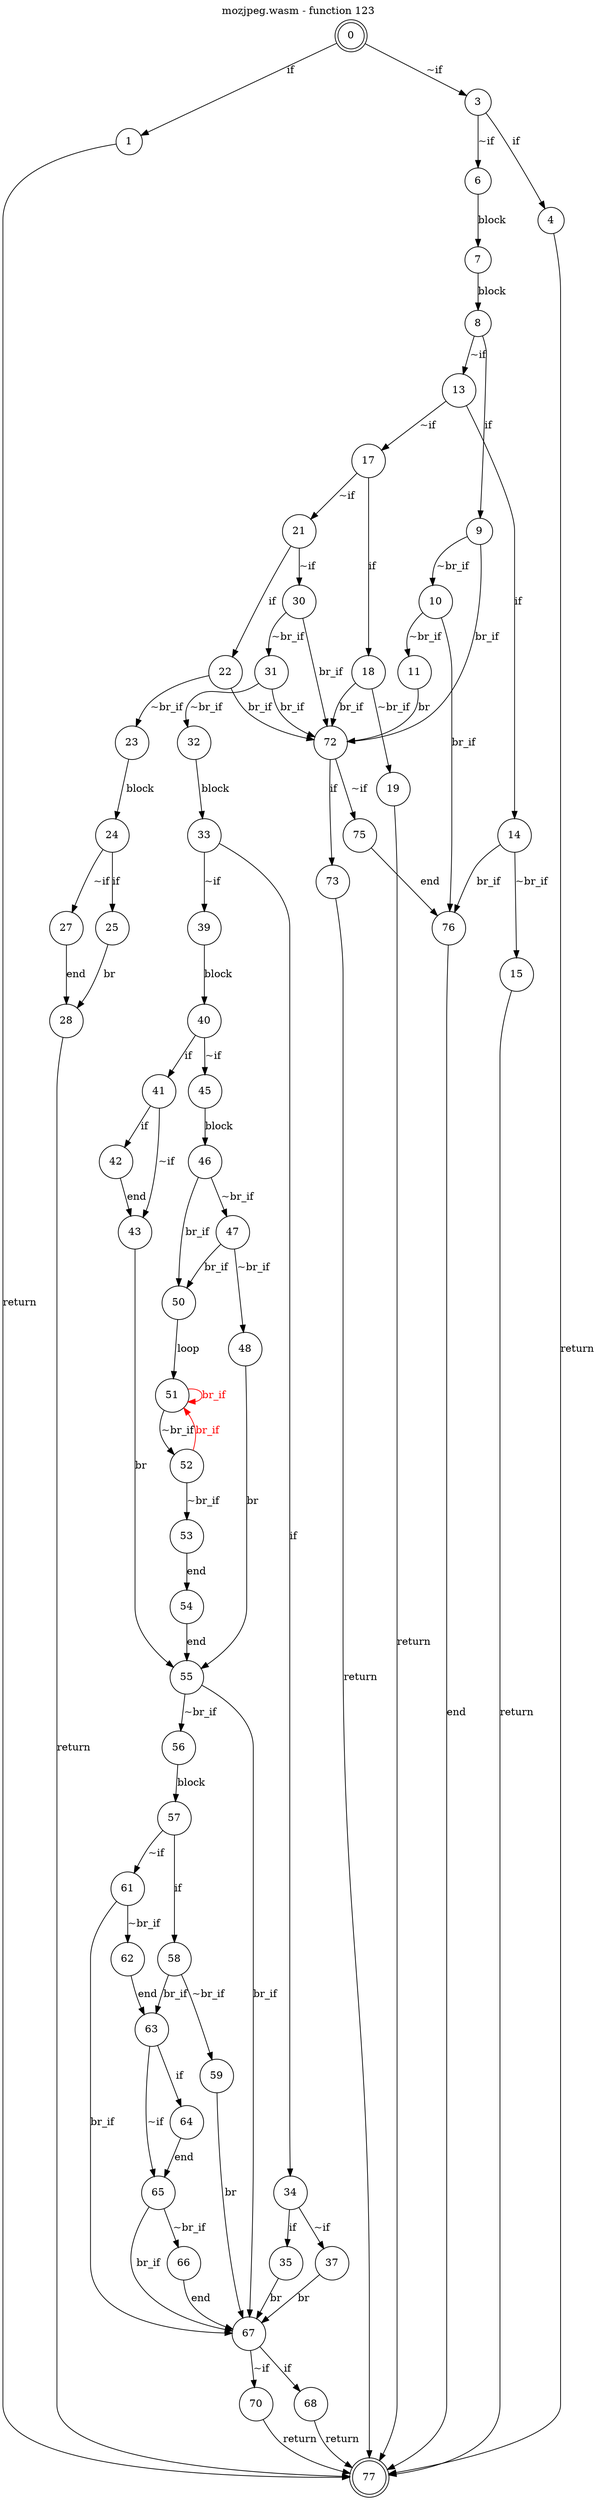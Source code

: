 digraph finite_state_machine {
    label = "mozjpeg.wasm - function 123"
    labelloc =  t
    labelfontsize = 16
    labelfontcolor = black
    labelfontname = "Helvetica"
    node [shape = doublecircle]; 0 77;
    node [shape = circle];
    0 -> 1[label="if"];
    0 -> 3[label="~if"];
    1 -> 77[label="return"];
    3 -> 4[label="if"];
    3 -> 6[label="~if"];
    4 -> 77[label="return"];
    6 -> 7[label="block"];
    7 -> 8[label="block"];
    8 -> 9[label="if"];
    8 -> 13[label="~if"];
    9 -> 10[label="~br_if"];
    9 -> 72[label="br_if"];
    10 -> 11[label="~br_if"];
    10 -> 76[label="br_if"];
    11 -> 72[label="br"];
    13 -> 14[label="if"];
    13 -> 17[label="~if"];
    14 -> 15[label="~br_if"];
    14 -> 76[label="br_if"];
    15 -> 77[label="return"];
    17 -> 18[label="if"];
    17 -> 21[label="~if"];
    18 -> 19[label="~br_if"];
    18 -> 72[label="br_if"];
    19 -> 77[label="return"];
    21 -> 22[label="if"];
    21 -> 30[label="~if"];
    22 -> 23[label="~br_if"];
    22 -> 72[label="br_if"];
    23 -> 24[label="block"];
    24 -> 25[label="if"];
    24 -> 27[label="~if"];
    25 -> 28[label="br"];
    27 -> 28[label="end"];
    28 -> 77[label="return"];
    30 -> 31[label="~br_if"];
    30 -> 72[label="br_if"];
    31 -> 32[label="~br_if"];
    31 -> 72[label="br_if"];
    32 -> 33[label="block"];
    33 -> 34[label="if"];
    33 -> 39[label="~if"];
    34 -> 35[label="if"];
    34 -> 37[label="~if"];
    35 -> 67[label="br"];
    37 -> 67[label="br"];
    39 -> 40[label="block"];
    40 -> 41[label="if"];
    40 -> 45[label="~if"];
    41 -> 42[label="if"];
    41 -> 43[label="~if"];
    42 -> 43[label="end"];
    43 -> 55[label="br"];
    45 -> 46[label="block"];
    46 -> 47[label="~br_if"];
    46 -> 50[label="br_if"];
    47 -> 48[label="~br_if"];
    47 -> 50[label="br_if"];
    48 -> 55[label="br"];
    50 -> 51[label="loop"];
    51 -> 52[label="~br_if"];
    51 -> 51[color="red" fontcolor="red" label="br_if"];
    52 -> 53[label="~br_if"];
    52 -> 51[color="red" fontcolor="red" label="br_if"];
    53 -> 54[label="end"];
    54 -> 55[label="end"];
    55 -> 56[label="~br_if"];
    55 -> 67[label="br_if"];
    56 -> 57[label="block"];
    57 -> 58[label="if"];
    57 -> 61[label="~if"];
    58 -> 59[label="~br_if"];
    58 -> 63[label="br_if"];
    59 -> 67[label="br"];
    61 -> 62[label="~br_if"];
    61 -> 67[label="br_if"];
    62 -> 63[label="end"];
    63 -> 64[label="if"];
    63 -> 65[label="~if"];
    64 -> 65[label="end"];
    65 -> 66[label="~br_if"];
    65 -> 67[label="br_if"];
    66 -> 67[label="end"];
    67 -> 68[label="if"];
    67 -> 70[label="~if"];
    68 -> 77[label="return"];
    70 -> 77[label="return"];
    72 -> 73[label="if"];
    72 -> 75[label="~if"];
    73 -> 77[label="return"];
    75 -> 76[label="end"];
    76 -> 77[label="end"];
}

